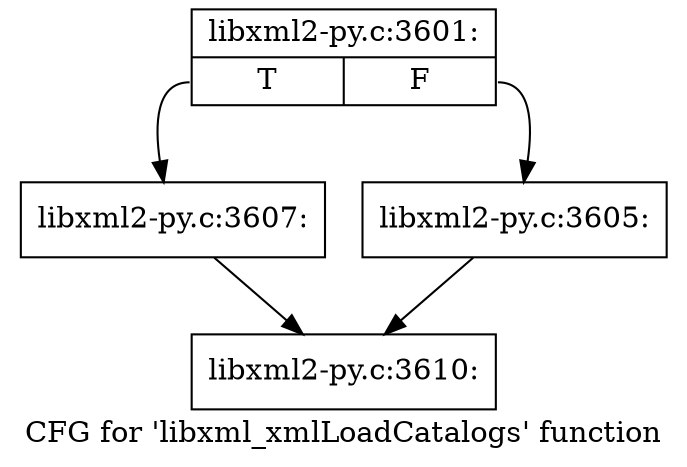 digraph "CFG for 'libxml_xmlLoadCatalogs' function" {
	label="CFG for 'libxml_xmlLoadCatalogs' function";

	Node0x3f46890 [shape=record,label="{libxml2-py.c:3601:|{<s0>T|<s1>F}}"];
	Node0x3f46890:s0 -> Node0x3f52100;
	Node0x3f46890:s1 -> Node0x3f520b0;
	Node0x3f520b0 [shape=record,label="{libxml2-py.c:3605:}"];
	Node0x3f520b0 -> Node0x3d7de30;
	Node0x3f52100 [shape=record,label="{libxml2-py.c:3607:}"];
	Node0x3f52100 -> Node0x3d7de30;
	Node0x3d7de30 [shape=record,label="{libxml2-py.c:3610:}"];
}

